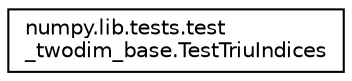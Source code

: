 digraph "Graphical Class Hierarchy"
{
 // LATEX_PDF_SIZE
  edge [fontname="Helvetica",fontsize="10",labelfontname="Helvetica",labelfontsize="10"];
  node [fontname="Helvetica",fontsize="10",shape=record];
  rankdir="LR";
  Node0 [label="numpy.lib.tests.test\l_twodim_base.TestTriuIndices",height=0.2,width=0.4,color="black", fillcolor="white", style="filled",URL="$classnumpy_1_1lib_1_1tests_1_1test__twodim__base_1_1TestTriuIndices.html",tooltip=" "];
}
